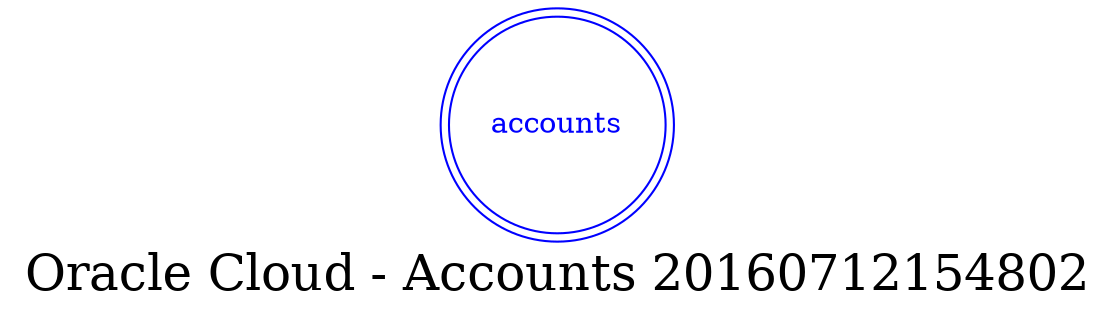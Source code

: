 digraph LexiconGraph {
graph[label="Oracle Cloud - Accounts 20160712154802", fontsize=24]
splines=true
"accounts" [color=blue, fontcolor=blue, shape=doublecircle]
}
